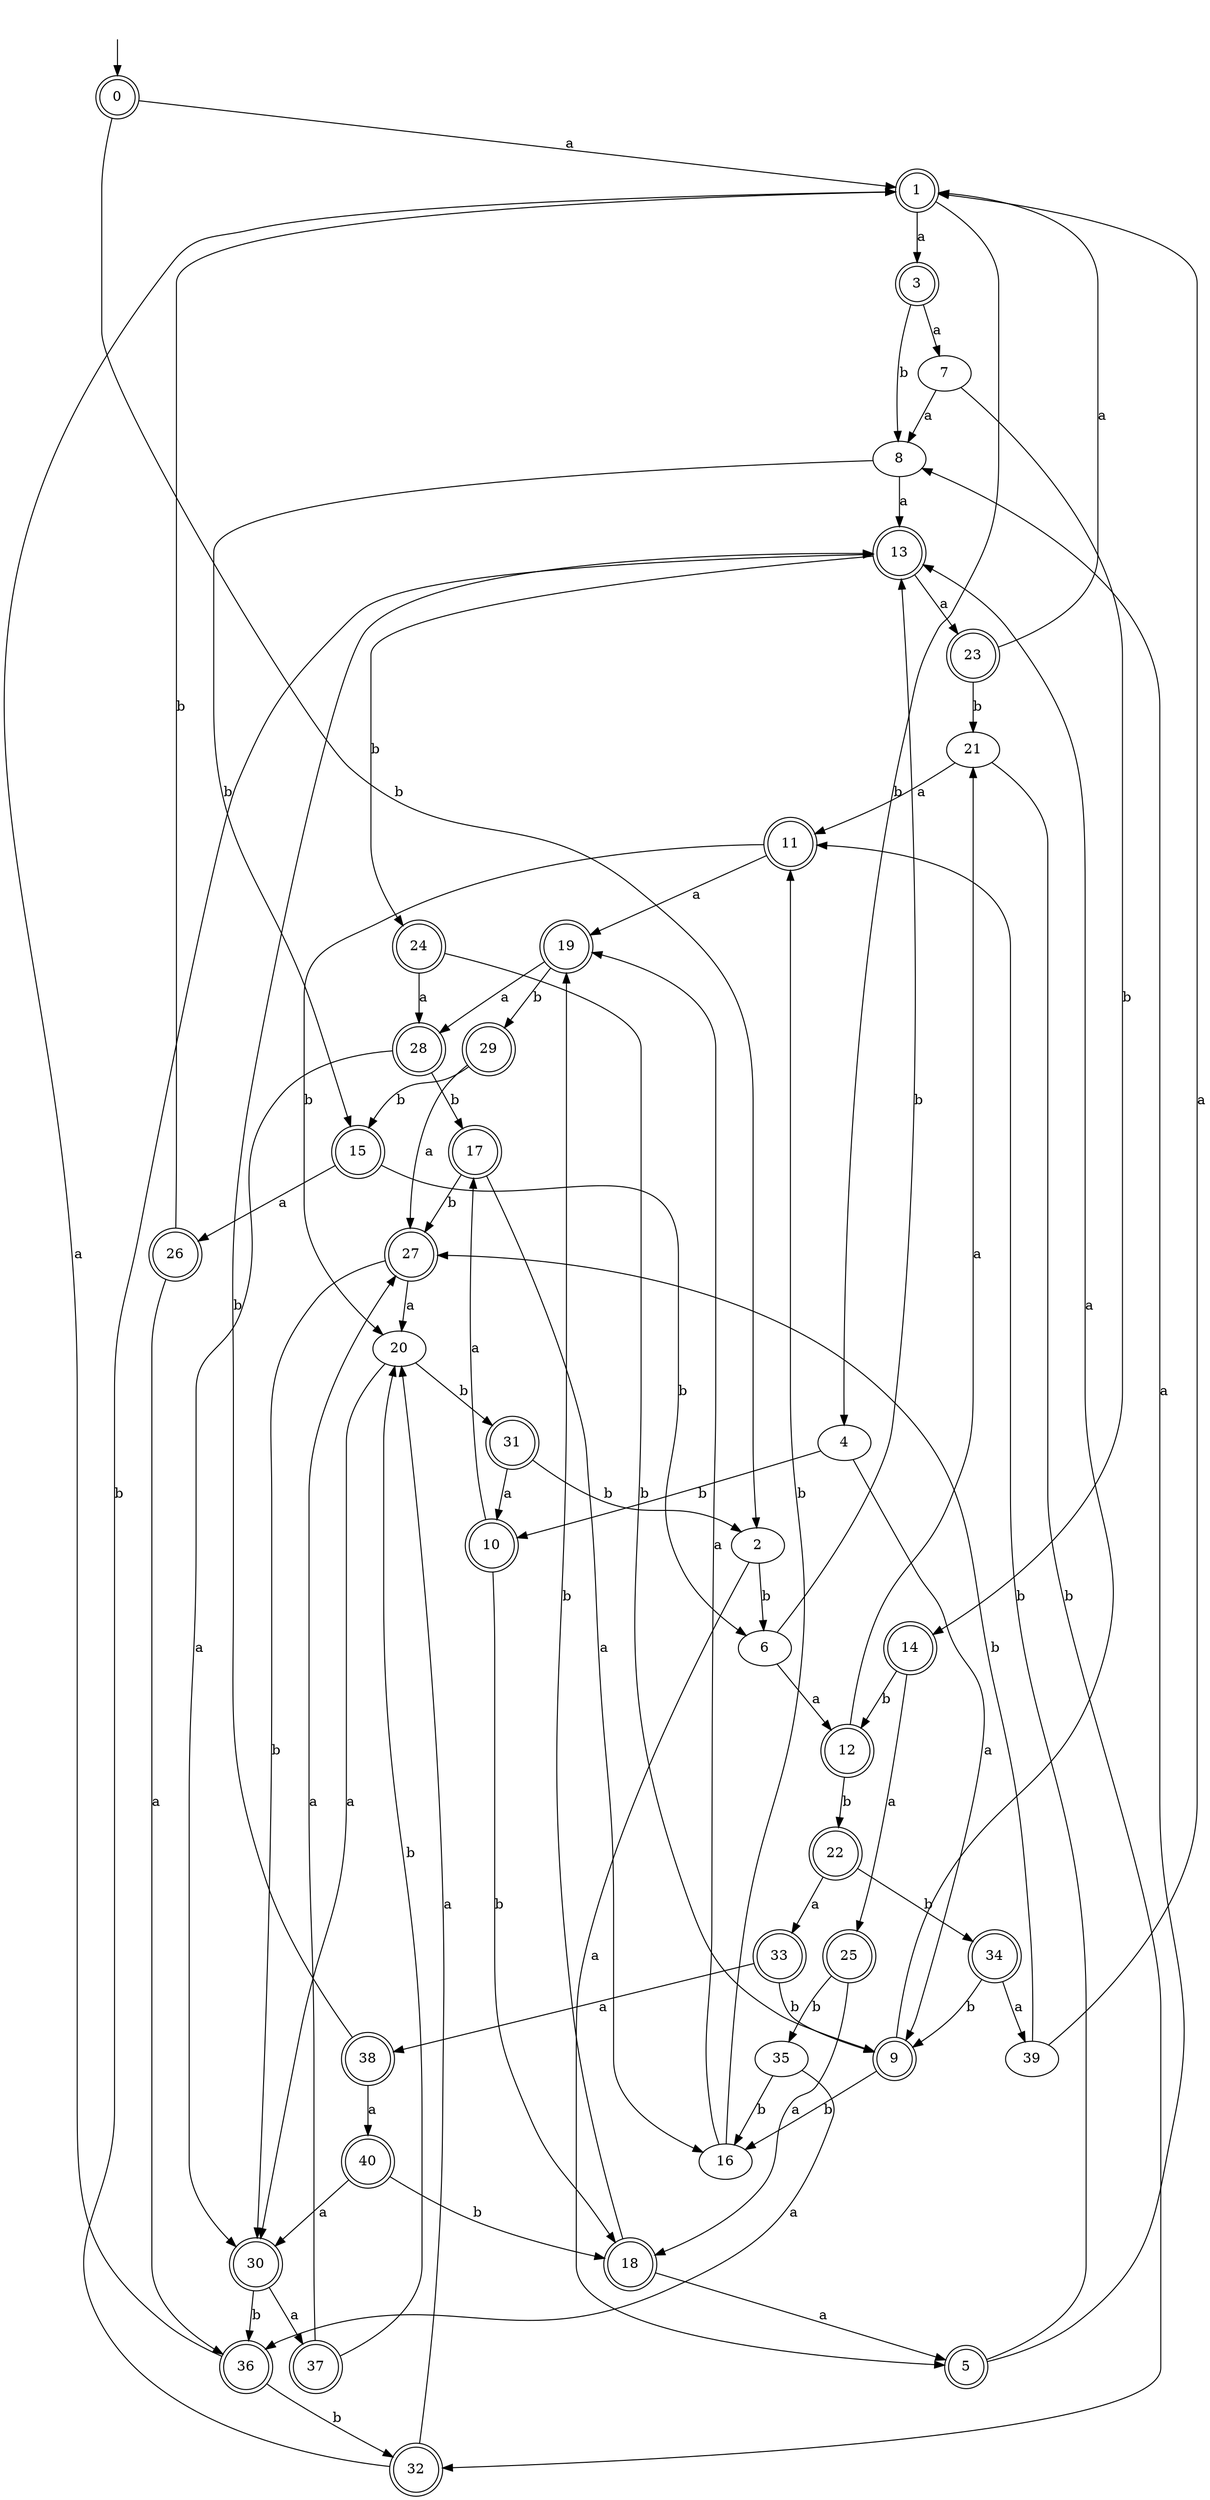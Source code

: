 digraph RandomDFA {
  __start0 [label="", shape=none];
  __start0 -> 0 [label=""];
  0 [shape=circle] [shape=doublecircle]
  0 -> 1 [label="a"]
  0 -> 2 [label="b"]
  1 [shape=doublecircle]
  1 -> 3 [label="a"]
  1 -> 4 [label="b"]
  2
  2 -> 5 [label="a"]
  2 -> 6 [label="b"]
  3 [shape=doublecircle]
  3 -> 7 [label="a"]
  3 -> 8 [label="b"]
  4
  4 -> 9 [label="a"]
  4 -> 10 [label="b"]
  5 [shape=doublecircle]
  5 -> 8 [label="a"]
  5 -> 11 [label="b"]
  6
  6 -> 12 [label="a"]
  6 -> 13 [label="b"]
  7
  7 -> 8 [label="a"]
  7 -> 14 [label="b"]
  8
  8 -> 13 [label="a"]
  8 -> 15 [label="b"]
  9 [shape=doublecircle]
  9 -> 13 [label="a"]
  9 -> 16 [label="b"]
  10 [shape=doublecircle]
  10 -> 17 [label="a"]
  10 -> 18 [label="b"]
  11 [shape=doublecircle]
  11 -> 19 [label="a"]
  11 -> 20 [label="b"]
  12 [shape=doublecircle]
  12 -> 21 [label="a"]
  12 -> 22 [label="b"]
  13 [shape=doublecircle]
  13 -> 23 [label="a"]
  13 -> 24 [label="b"]
  14 [shape=doublecircle]
  14 -> 25 [label="a"]
  14 -> 12 [label="b"]
  15 [shape=doublecircle]
  15 -> 26 [label="a"]
  15 -> 6 [label="b"]
  16
  16 -> 19 [label="a"]
  16 -> 11 [label="b"]
  17 [shape=doublecircle]
  17 -> 16 [label="a"]
  17 -> 27 [label="b"]
  18 [shape=doublecircle]
  18 -> 5 [label="a"]
  18 -> 19 [label="b"]
  19 [shape=doublecircle]
  19 -> 28 [label="a"]
  19 -> 29 [label="b"]
  20
  20 -> 30 [label="a"]
  20 -> 31 [label="b"]
  21
  21 -> 11 [label="a"]
  21 -> 32 [label="b"]
  22 [shape=doublecircle]
  22 -> 33 [label="a"]
  22 -> 34 [label="b"]
  23 [shape=doublecircle]
  23 -> 1 [label="a"]
  23 -> 21 [label="b"]
  24 [shape=doublecircle]
  24 -> 28 [label="a"]
  24 -> 9 [label="b"]
  25 [shape=doublecircle]
  25 -> 18 [label="a"]
  25 -> 35 [label="b"]
  26 [shape=doublecircle]
  26 -> 36 [label="a"]
  26 -> 1 [label="b"]
  27 [shape=doublecircle]
  27 -> 20 [label="a"]
  27 -> 30 [label="b"]
  28 [shape=doublecircle]
  28 -> 30 [label="a"]
  28 -> 17 [label="b"]
  29 [shape=doublecircle]
  29 -> 27 [label="a"]
  29 -> 15 [label="b"]
  30 [shape=doublecircle]
  30 -> 37 [label="a"]
  30 -> 36 [label="b"]
  31 [shape=doublecircle]
  31 -> 10 [label="a"]
  31 -> 2 [label="b"]
  32 [shape=doublecircle]
  32 -> 20 [label="a"]
  32 -> 13 [label="b"]
  33 [shape=doublecircle]
  33 -> 38 [label="a"]
  33 -> 9 [label="b"]
  34 [shape=doublecircle]
  34 -> 39 [label="a"]
  34 -> 9 [label="b"]
  35
  35 -> 36 [label="a"]
  35 -> 16 [label="b"]
  36 [shape=doublecircle]
  36 -> 1 [label="a"]
  36 -> 32 [label="b"]
  37 [shape=doublecircle]
  37 -> 27 [label="a"]
  37 -> 20 [label="b"]
  38 [shape=doublecircle]
  38 -> 40 [label="a"]
  38 -> 13 [label="b"]
  39
  39 -> 1 [label="a"]
  39 -> 27 [label="b"]
  40 [shape=doublecircle]
  40 -> 30 [label="a"]
  40 -> 18 [label="b"]
}
